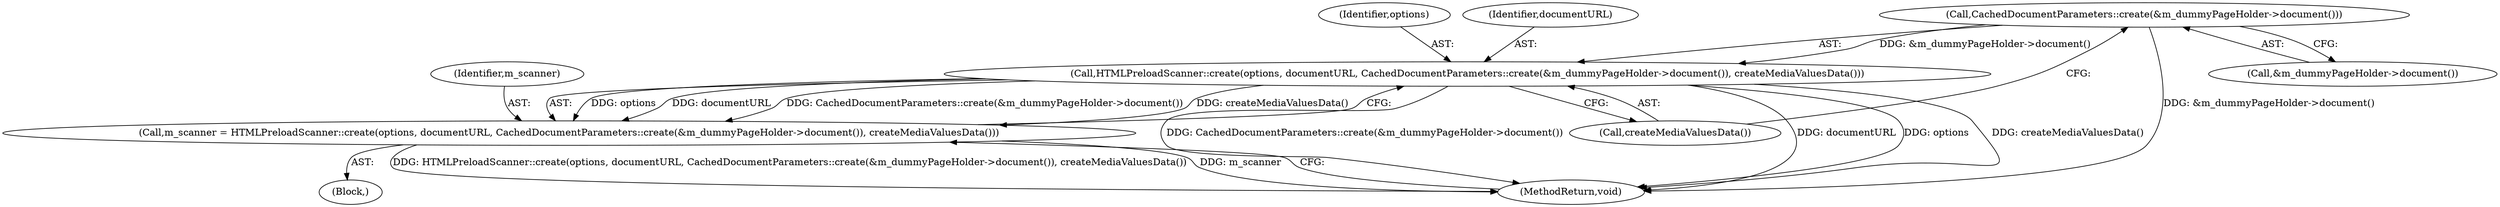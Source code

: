 digraph "0_Chrome_e49d943e9f5f90411313e64d0ae6b646edc85043_2@API" {
"1000126" [label="(Call,CachedDocumentParameters::create(&m_dummyPageHolder->document()))"];
"1000123" [label="(Call,HTMLPreloadScanner::create(options, documentURL, CachedDocumentParameters::create(&m_dummyPageHolder->document()), createMediaValuesData()))"];
"1000121" [label="(Call,m_scanner = HTMLPreloadScanner::create(options, documentURL, CachedDocumentParameters::create(&m_dummyPageHolder->document()), createMediaValuesData()))"];
"1000130" [label="(MethodReturn,void)"];
"1000123" [label="(Call,HTMLPreloadScanner::create(options, documentURL, CachedDocumentParameters::create(&m_dummyPageHolder->document()), createMediaValuesData()))"];
"1000124" [label="(Identifier,options)"];
"1000104" [label="(Block,)"];
"1000127" [label="(Call,&m_dummyPageHolder->document())"];
"1000122" [label="(Identifier,m_scanner)"];
"1000125" [label="(Identifier,documentURL)"];
"1000129" [label="(Call,createMediaValuesData())"];
"1000121" [label="(Call,m_scanner = HTMLPreloadScanner::create(options, documentURL, CachedDocumentParameters::create(&m_dummyPageHolder->document()), createMediaValuesData()))"];
"1000126" [label="(Call,CachedDocumentParameters::create(&m_dummyPageHolder->document()))"];
"1000126" -> "1000123"  [label="AST: "];
"1000126" -> "1000127"  [label="CFG: "];
"1000127" -> "1000126"  [label="AST: "];
"1000129" -> "1000126"  [label="CFG: "];
"1000126" -> "1000130"  [label="DDG: &m_dummyPageHolder->document()"];
"1000126" -> "1000123"  [label="DDG: &m_dummyPageHolder->document()"];
"1000123" -> "1000121"  [label="AST: "];
"1000123" -> "1000129"  [label="CFG: "];
"1000124" -> "1000123"  [label="AST: "];
"1000125" -> "1000123"  [label="AST: "];
"1000129" -> "1000123"  [label="AST: "];
"1000121" -> "1000123"  [label="CFG: "];
"1000123" -> "1000130"  [label="DDG: CachedDocumentParameters::create(&m_dummyPageHolder->document())"];
"1000123" -> "1000130"  [label="DDG: documentURL"];
"1000123" -> "1000130"  [label="DDG: options"];
"1000123" -> "1000130"  [label="DDG: createMediaValuesData()"];
"1000123" -> "1000121"  [label="DDG: options"];
"1000123" -> "1000121"  [label="DDG: documentURL"];
"1000123" -> "1000121"  [label="DDG: CachedDocumentParameters::create(&m_dummyPageHolder->document())"];
"1000123" -> "1000121"  [label="DDG: createMediaValuesData()"];
"1000121" -> "1000104"  [label="AST: "];
"1000122" -> "1000121"  [label="AST: "];
"1000130" -> "1000121"  [label="CFG: "];
"1000121" -> "1000130"  [label="DDG: HTMLPreloadScanner::create(options, documentURL, CachedDocumentParameters::create(&m_dummyPageHolder->document()), createMediaValuesData())"];
"1000121" -> "1000130"  [label="DDG: m_scanner"];
}
